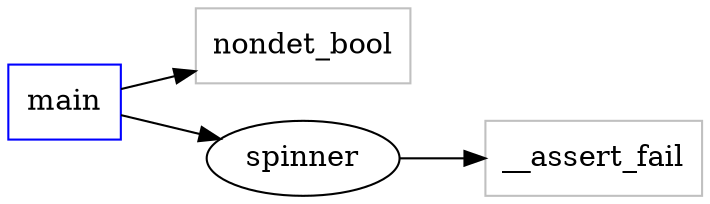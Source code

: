 digraph functioncalls {
rankdir=LR;

main [shape="box", color=blue];
nondet_bool [shape="box", color=grey];
main -> nondet_bool;
main -> spinner;
__assert_fail [shape="box", color=grey];
spinner -> __assert_fail;
}
